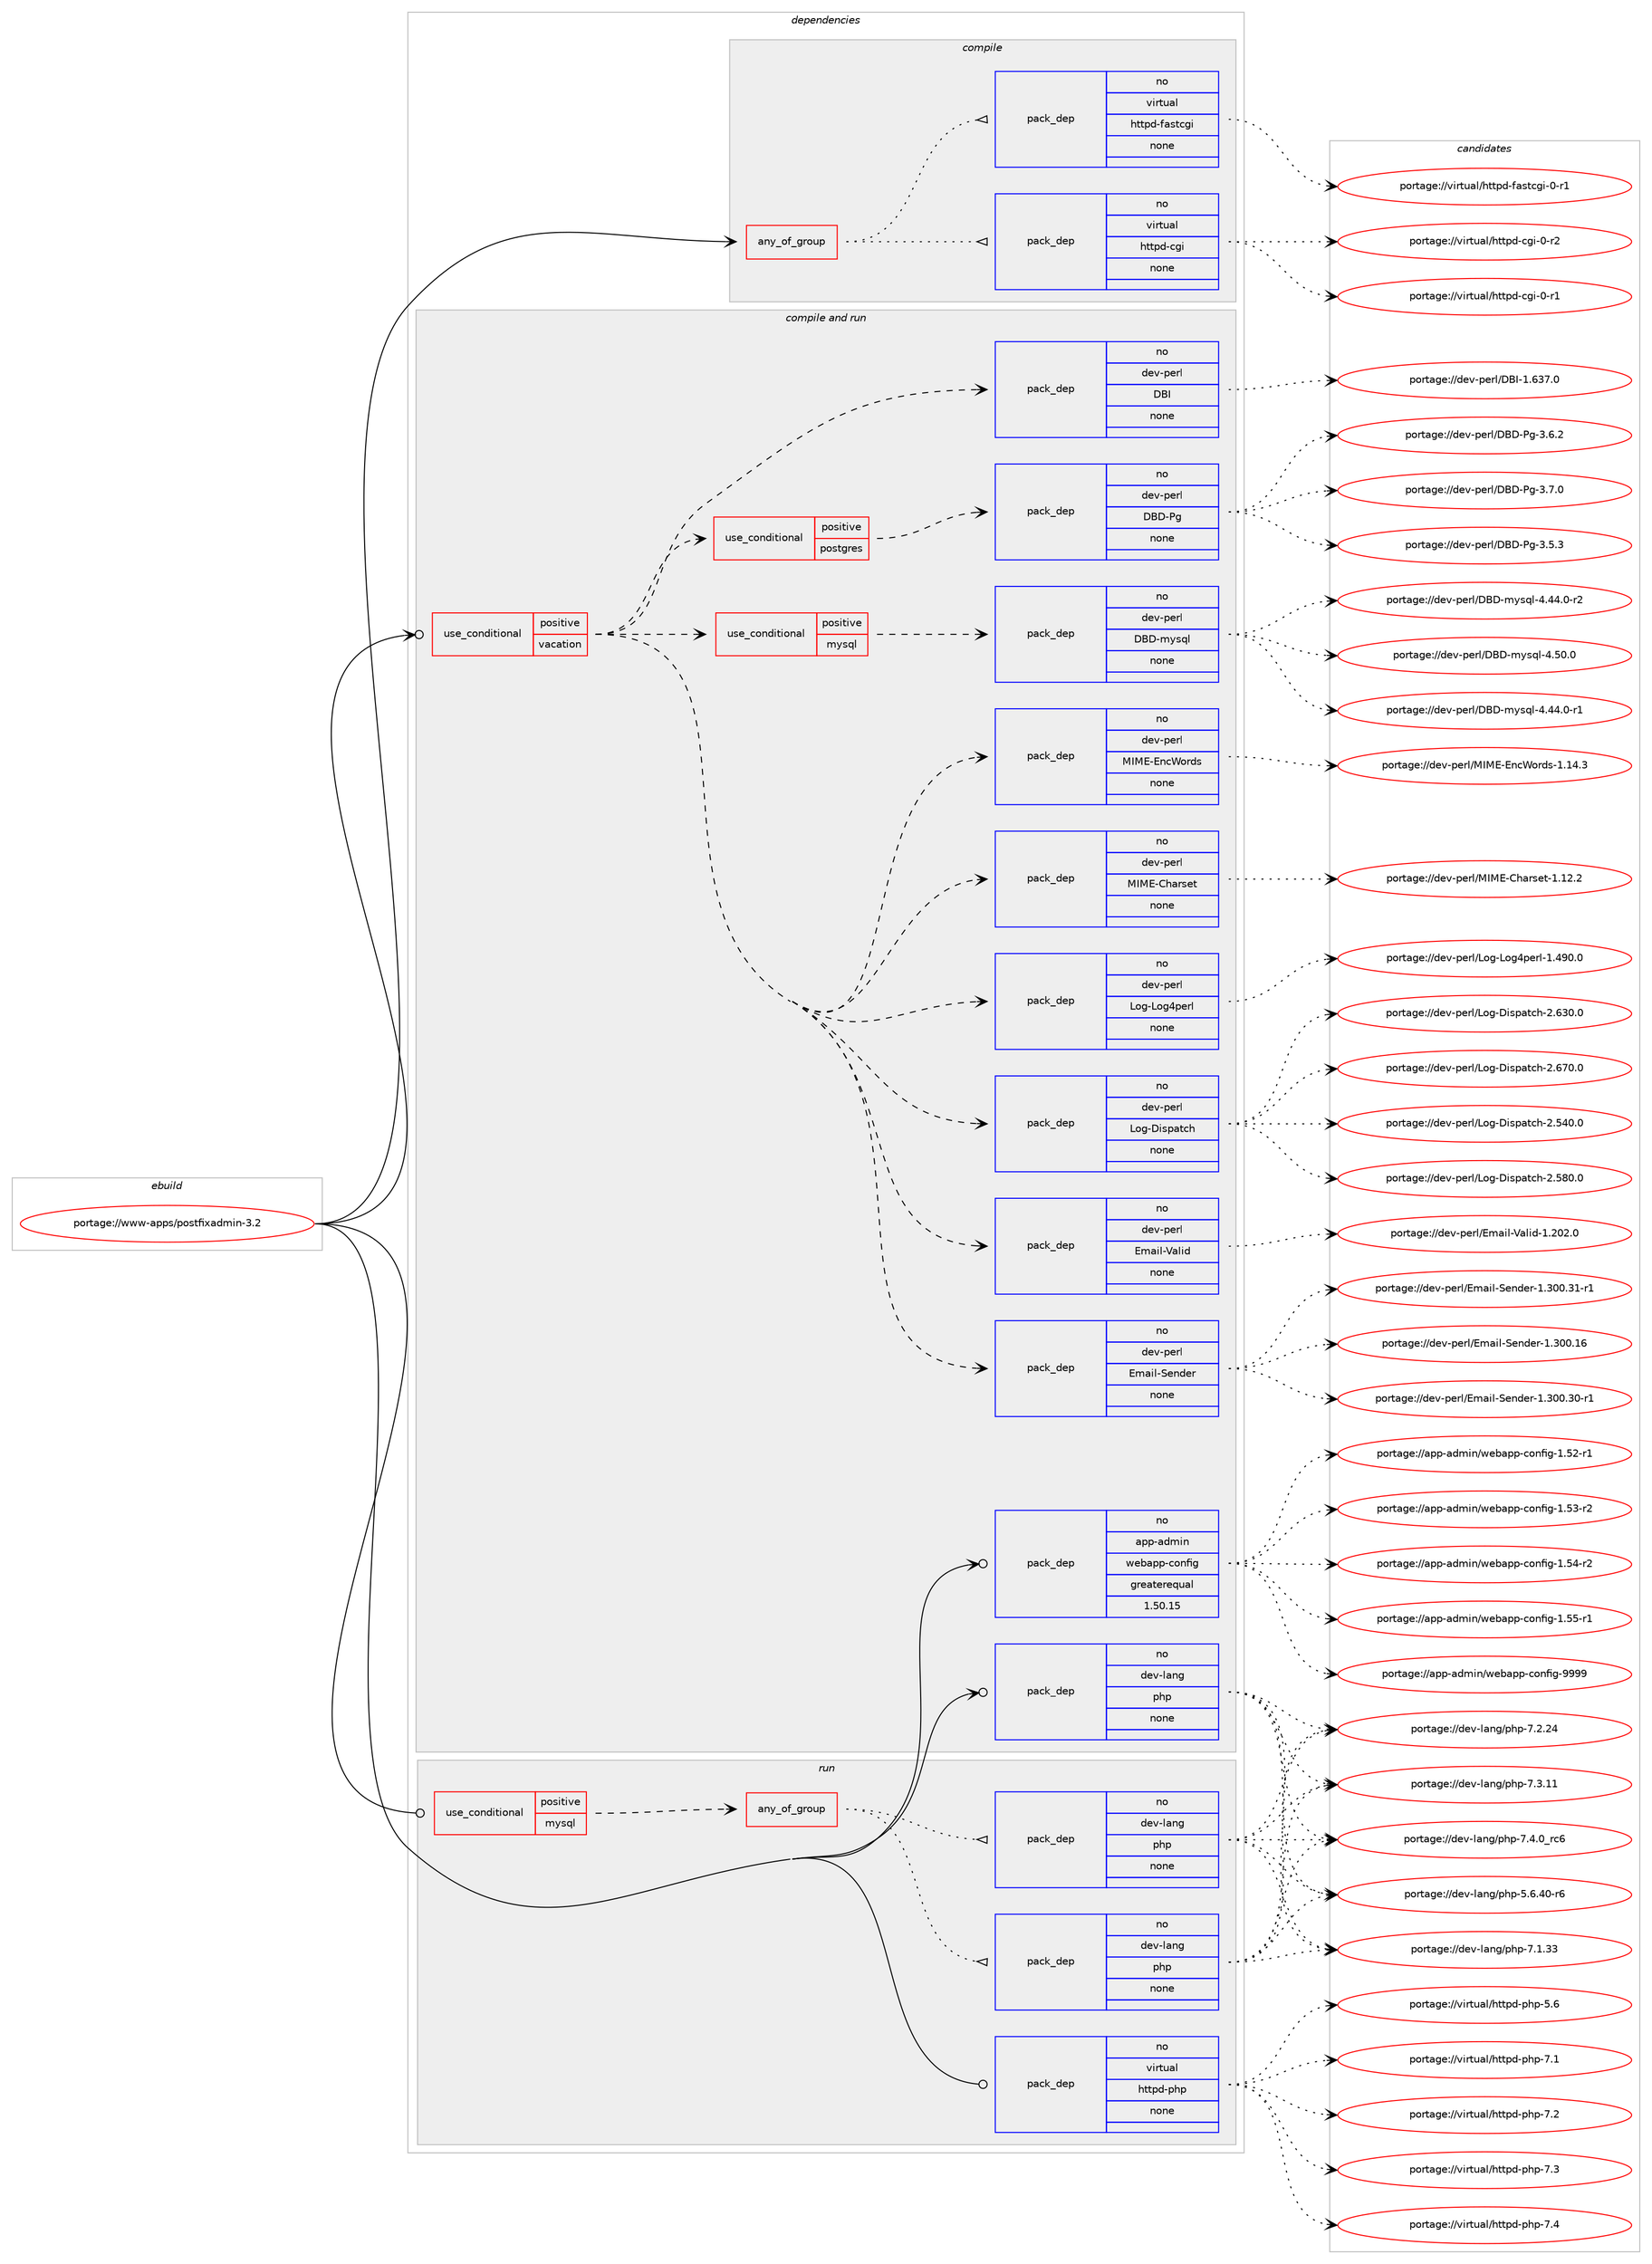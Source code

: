 digraph prolog {

# *************
# Graph options
# *************

newrank=true;
concentrate=true;
compound=true;
graph [rankdir=LR,fontname=Helvetica,fontsize=10,ranksep=1.5];#, ranksep=2.5, nodesep=0.2];
edge  [arrowhead=vee];
node  [fontname=Helvetica,fontsize=10];

# **********
# The ebuild
# **********

subgraph cluster_leftcol {
color=gray;
rank=same;
label=<<i>ebuild</i>>;
id [label="portage://www-apps/postfixadmin-3.2", color=red, width=4, href="../www-apps/postfixadmin-3.2.svg"];
}

# ****************
# The dependencies
# ****************

subgraph cluster_midcol {
color=gray;
label=<<i>dependencies</i>>;
subgraph cluster_compile {
fillcolor="#eeeeee";
style=filled;
label=<<i>compile</i>>;
subgraph any7523 {
dependency439678 [label=<<TABLE BORDER="0" CELLBORDER="1" CELLSPACING="0" CELLPADDING="4"><TR><TD CELLPADDING="10">any_of_group</TD></TR></TABLE>>, shape=none, color=red];subgraph pack326022 {
dependency439679 [label=<<TABLE BORDER="0" CELLBORDER="1" CELLSPACING="0" CELLPADDING="4" WIDTH="220"><TR><TD ROWSPAN="6" CELLPADDING="30">pack_dep</TD></TR><TR><TD WIDTH="110">no</TD></TR><TR><TD>virtual</TD></TR><TR><TD>httpd-cgi</TD></TR><TR><TD>none</TD></TR><TR><TD></TD></TR></TABLE>>, shape=none, color=blue];
}
dependency439678:e -> dependency439679:w [weight=20,style="dotted",arrowhead="oinv"];
subgraph pack326023 {
dependency439680 [label=<<TABLE BORDER="0" CELLBORDER="1" CELLSPACING="0" CELLPADDING="4" WIDTH="220"><TR><TD ROWSPAN="6" CELLPADDING="30">pack_dep</TD></TR><TR><TD WIDTH="110">no</TD></TR><TR><TD>virtual</TD></TR><TR><TD>httpd-fastcgi</TD></TR><TR><TD>none</TD></TR><TR><TD></TD></TR></TABLE>>, shape=none, color=blue];
}
dependency439678:e -> dependency439680:w [weight=20,style="dotted",arrowhead="oinv"];
}
id:e -> dependency439678:w [weight=20,style="solid",arrowhead="vee"];
}
subgraph cluster_compileandrun {
fillcolor="#eeeeee";
style=filled;
label=<<i>compile and run</i>>;
subgraph cond105862 {
dependency439681 [label=<<TABLE BORDER="0" CELLBORDER="1" CELLSPACING="0" CELLPADDING="4"><TR><TD ROWSPAN="3" CELLPADDING="10">use_conditional</TD></TR><TR><TD>positive</TD></TR><TR><TD>vacation</TD></TR></TABLE>>, shape=none, color=red];
subgraph pack326024 {
dependency439682 [label=<<TABLE BORDER="0" CELLBORDER="1" CELLSPACING="0" CELLPADDING="4" WIDTH="220"><TR><TD ROWSPAN="6" CELLPADDING="30">pack_dep</TD></TR><TR><TD WIDTH="110">no</TD></TR><TR><TD>dev-perl</TD></TR><TR><TD>DBI</TD></TR><TR><TD>none</TD></TR><TR><TD></TD></TR></TABLE>>, shape=none, color=blue];
}
dependency439681:e -> dependency439682:w [weight=20,style="dashed",arrowhead="vee"];
subgraph pack326025 {
dependency439683 [label=<<TABLE BORDER="0" CELLBORDER="1" CELLSPACING="0" CELLPADDING="4" WIDTH="220"><TR><TD ROWSPAN="6" CELLPADDING="30">pack_dep</TD></TR><TR><TD WIDTH="110">no</TD></TR><TR><TD>dev-perl</TD></TR><TR><TD>Email-Sender</TD></TR><TR><TD>none</TD></TR><TR><TD></TD></TR></TABLE>>, shape=none, color=blue];
}
dependency439681:e -> dependency439683:w [weight=20,style="dashed",arrowhead="vee"];
subgraph pack326026 {
dependency439684 [label=<<TABLE BORDER="0" CELLBORDER="1" CELLSPACING="0" CELLPADDING="4" WIDTH="220"><TR><TD ROWSPAN="6" CELLPADDING="30">pack_dep</TD></TR><TR><TD WIDTH="110">no</TD></TR><TR><TD>dev-perl</TD></TR><TR><TD>Email-Valid</TD></TR><TR><TD>none</TD></TR><TR><TD></TD></TR></TABLE>>, shape=none, color=blue];
}
dependency439681:e -> dependency439684:w [weight=20,style="dashed",arrowhead="vee"];
subgraph pack326027 {
dependency439685 [label=<<TABLE BORDER="0" CELLBORDER="1" CELLSPACING="0" CELLPADDING="4" WIDTH="220"><TR><TD ROWSPAN="6" CELLPADDING="30">pack_dep</TD></TR><TR><TD WIDTH="110">no</TD></TR><TR><TD>dev-perl</TD></TR><TR><TD>Log-Dispatch</TD></TR><TR><TD>none</TD></TR><TR><TD></TD></TR></TABLE>>, shape=none, color=blue];
}
dependency439681:e -> dependency439685:w [weight=20,style="dashed",arrowhead="vee"];
subgraph pack326028 {
dependency439686 [label=<<TABLE BORDER="0" CELLBORDER="1" CELLSPACING="0" CELLPADDING="4" WIDTH="220"><TR><TD ROWSPAN="6" CELLPADDING="30">pack_dep</TD></TR><TR><TD WIDTH="110">no</TD></TR><TR><TD>dev-perl</TD></TR><TR><TD>Log-Log4perl</TD></TR><TR><TD>none</TD></TR><TR><TD></TD></TR></TABLE>>, shape=none, color=blue];
}
dependency439681:e -> dependency439686:w [weight=20,style="dashed",arrowhead="vee"];
subgraph pack326029 {
dependency439687 [label=<<TABLE BORDER="0" CELLBORDER="1" CELLSPACING="0" CELLPADDING="4" WIDTH="220"><TR><TD ROWSPAN="6" CELLPADDING="30">pack_dep</TD></TR><TR><TD WIDTH="110">no</TD></TR><TR><TD>dev-perl</TD></TR><TR><TD>MIME-Charset</TD></TR><TR><TD>none</TD></TR><TR><TD></TD></TR></TABLE>>, shape=none, color=blue];
}
dependency439681:e -> dependency439687:w [weight=20,style="dashed",arrowhead="vee"];
subgraph pack326030 {
dependency439688 [label=<<TABLE BORDER="0" CELLBORDER="1" CELLSPACING="0" CELLPADDING="4" WIDTH="220"><TR><TD ROWSPAN="6" CELLPADDING="30">pack_dep</TD></TR><TR><TD WIDTH="110">no</TD></TR><TR><TD>dev-perl</TD></TR><TR><TD>MIME-EncWords</TD></TR><TR><TD>none</TD></TR><TR><TD></TD></TR></TABLE>>, shape=none, color=blue];
}
dependency439681:e -> dependency439688:w [weight=20,style="dashed",arrowhead="vee"];
subgraph cond105863 {
dependency439689 [label=<<TABLE BORDER="0" CELLBORDER="1" CELLSPACING="0" CELLPADDING="4"><TR><TD ROWSPAN="3" CELLPADDING="10">use_conditional</TD></TR><TR><TD>positive</TD></TR><TR><TD>mysql</TD></TR></TABLE>>, shape=none, color=red];
subgraph pack326031 {
dependency439690 [label=<<TABLE BORDER="0" CELLBORDER="1" CELLSPACING="0" CELLPADDING="4" WIDTH="220"><TR><TD ROWSPAN="6" CELLPADDING="30">pack_dep</TD></TR><TR><TD WIDTH="110">no</TD></TR><TR><TD>dev-perl</TD></TR><TR><TD>DBD-mysql</TD></TR><TR><TD>none</TD></TR><TR><TD></TD></TR></TABLE>>, shape=none, color=blue];
}
dependency439689:e -> dependency439690:w [weight=20,style="dashed",arrowhead="vee"];
}
dependency439681:e -> dependency439689:w [weight=20,style="dashed",arrowhead="vee"];
subgraph cond105864 {
dependency439691 [label=<<TABLE BORDER="0" CELLBORDER="1" CELLSPACING="0" CELLPADDING="4"><TR><TD ROWSPAN="3" CELLPADDING="10">use_conditional</TD></TR><TR><TD>positive</TD></TR><TR><TD>postgres</TD></TR></TABLE>>, shape=none, color=red];
subgraph pack326032 {
dependency439692 [label=<<TABLE BORDER="0" CELLBORDER="1" CELLSPACING="0" CELLPADDING="4" WIDTH="220"><TR><TD ROWSPAN="6" CELLPADDING="30">pack_dep</TD></TR><TR><TD WIDTH="110">no</TD></TR><TR><TD>dev-perl</TD></TR><TR><TD>DBD-Pg</TD></TR><TR><TD>none</TD></TR><TR><TD></TD></TR></TABLE>>, shape=none, color=blue];
}
dependency439691:e -> dependency439692:w [weight=20,style="dashed",arrowhead="vee"];
}
dependency439681:e -> dependency439691:w [weight=20,style="dashed",arrowhead="vee"];
}
id:e -> dependency439681:w [weight=20,style="solid",arrowhead="odotvee"];
subgraph pack326033 {
dependency439693 [label=<<TABLE BORDER="0" CELLBORDER="1" CELLSPACING="0" CELLPADDING="4" WIDTH="220"><TR><TD ROWSPAN="6" CELLPADDING="30">pack_dep</TD></TR><TR><TD WIDTH="110">no</TD></TR><TR><TD>app-admin</TD></TR><TR><TD>webapp-config</TD></TR><TR><TD>greaterequal</TD></TR><TR><TD>1.50.15</TD></TR></TABLE>>, shape=none, color=blue];
}
id:e -> dependency439693:w [weight=20,style="solid",arrowhead="odotvee"];
subgraph pack326034 {
dependency439694 [label=<<TABLE BORDER="0" CELLBORDER="1" CELLSPACING="0" CELLPADDING="4" WIDTH="220"><TR><TD ROWSPAN="6" CELLPADDING="30">pack_dep</TD></TR><TR><TD WIDTH="110">no</TD></TR><TR><TD>dev-lang</TD></TR><TR><TD>php</TD></TR><TR><TD>none</TD></TR><TR><TD></TD></TR></TABLE>>, shape=none, color=blue];
}
id:e -> dependency439694:w [weight=20,style="solid",arrowhead="odotvee"];
}
subgraph cluster_run {
fillcolor="#eeeeee";
style=filled;
label=<<i>run</i>>;
subgraph cond105865 {
dependency439695 [label=<<TABLE BORDER="0" CELLBORDER="1" CELLSPACING="0" CELLPADDING="4"><TR><TD ROWSPAN="3" CELLPADDING="10">use_conditional</TD></TR><TR><TD>positive</TD></TR><TR><TD>mysql</TD></TR></TABLE>>, shape=none, color=red];
subgraph any7524 {
dependency439696 [label=<<TABLE BORDER="0" CELLBORDER="1" CELLSPACING="0" CELLPADDING="4"><TR><TD CELLPADDING="10">any_of_group</TD></TR></TABLE>>, shape=none, color=red];subgraph pack326035 {
dependency439697 [label=<<TABLE BORDER="0" CELLBORDER="1" CELLSPACING="0" CELLPADDING="4" WIDTH="220"><TR><TD ROWSPAN="6" CELLPADDING="30">pack_dep</TD></TR><TR><TD WIDTH="110">no</TD></TR><TR><TD>dev-lang</TD></TR><TR><TD>php</TD></TR><TR><TD>none</TD></TR><TR><TD></TD></TR></TABLE>>, shape=none, color=blue];
}
dependency439696:e -> dependency439697:w [weight=20,style="dotted",arrowhead="oinv"];
subgraph pack326036 {
dependency439698 [label=<<TABLE BORDER="0" CELLBORDER="1" CELLSPACING="0" CELLPADDING="4" WIDTH="220"><TR><TD ROWSPAN="6" CELLPADDING="30">pack_dep</TD></TR><TR><TD WIDTH="110">no</TD></TR><TR><TD>dev-lang</TD></TR><TR><TD>php</TD></TR><TR><TD>none</TD></TR><TR><TD></TD></TR></TABLE>>, shape=none, color=blue];
}
dependency439696:e -> dependency439698:w [weight=20,style="dotted",arrowhead="oinv"];
}
dependency439695:e -> dependency439696:w [weight=20,style="dashed",arrowhead="vee"];
}
id:e -> dependency439695:w [weight=20,style="solid",arrowhead="odot"];
subgraph pack326037 {
dependency439699 [label=<<TABLE BORDER="0" CELLBORDER="1" CELLSPACING="0" CELLPADDING="4" WIDTH="220"><TR><TD ROWSPAN="6" CELLPADDING="30">pack_dep</TD></TR><TR><TD WIDTH="110">no</TD></TR><TR><TD>virtual</TD></TR><TR><TD>httpd-php</TD></TR><TR><TD>none</TD></TR><TR><TD></TD></TR></TABLE>>, shape=none, color=blue];
}
id:e -> dependency439699:w [weight=20,style="solid",arrowhead="odot"];
}
}

# **************
# The candidates
# **************

subgraph cluster_choices {
rank=same;
color=gray;
label=<<i>candidates</i>>;

subgraph choice326022 {
color=black;
nodesep=1;
choiceportage1181051141161179710847104116116112100459910310545484511449 [label="portage://virtual/httpd-cgi-0-r1", color=red, width=4,href="../virtual/httpd-cgi-0-r1.svg"];
choiceportage1181051141161179710847104116116112100459910310545484511450 [label="portage://virtual/httpd-cgi-0-r2", color=red, width=4,href="../virtual/httpd-cgi-0-r2.svg"];
dependency439679:e -> choiceportage1181051141161179710847104116116112100459910310545484511449:w [style=dotted,weight="100"];
dependency439679:e -> choiceportage1181051141161179710847104116116112100459910310545484511450:w [style=dotted,weight="100"];
}
subgraph choice326023 {
color=black;
nodesep=1;
choiceportage118105114116117971084710411611611210045102971151169910310545484511449 [label="portage://virtual/httpd-fastcgi-0-r1", color=red, width=4,href="../virtual/httpd-fastcgi-0-r1.svg"];
dependency439680:e -> choiceportage118105114116117971084710411611611210045102971151169910310545484511449:w [style=dotted,weight="100"];
}
subgraph choice326024 {
color=black;
nodesep=1;
choiceportage10010111845112101114108476866734549465451554648 [label="portage://dev-perl/DBI-1.637.0", color=red, width=4,href="../dev-perl/DBI-1.637.0.svg"];
dependency439682:e -> choiceportage10010111845112101114108476866734549465451554648:w [style=dotted,weight="100"];
}
subgraph choice326025 {
color=black;
nodesep=1;
choiceportage100101118451121011141084769109971051084583101110100101114454946514848464954 [label="portage://dev-perl/Email-Sender-1.300.16", color=red, width=4,href="../dev-perl/Email-Sender-1.300.16.svg"];
choiceportage1001011184511210111410847691099710510845831011101001011144549465148484651484511449 [label="portage://dev-perl/Email-Sender-1.300.30-r1", color=red, width=4,href="../dev-perl/Email-Sender-1.300.30-r1.svg"];
choiceportage1001011184511210111410847691099710510845831011101001011144549465148484651494511449 [label="portage://dev-perl/Email-Sender-1.300.31-r1", color=red, width=4,href="../dev-perl/Email-Sender-1.300.31-r1.svg"];
dependency439683:e -> choiceportage100101118451121011141084769109971051084583101110100101114454946514848464954:w [style=dotted,weight="100"];
dependency439683:e -> choiceportage1001011184511210111410847691099710510845831011101001011144549465148484651484511449:w [style=dotted,weight="100"];
dependency439683:e -> choiceportage1001011184511210111410847691099710510845831011101001011144549465148484651494511449:w [style=dotted,weight="100"];
}
subgraph choice326026 {
color=black;
nodesep=1;
choiceportage100101118451121011141084769109971051084586971081051004549465048504648 [label="portage://dev-perl/Email-Valid-1.202.0", color=red, width=4,href="../dev-perl/Email-Valid-1.202.0.svg"];
dependency439684:e -> choiceportage100101118451121011141084769109971051084586971081051004549465048504648:w [style=dotted,weight="100"];
}
subgraph choice326027 {
color=black;
nodesep=1;
choiceportage100101118451121011141084776111103456810511511297116991044550465352484648 [label="portage://dev-perl/Log-Dispatch-2.540.0", color=red, width=4,href="../dev-perl/Log-Dispatch-2.540.0.svg"];
choiceportage100101118451121011141084776111103456810511511297116991044550465356484648 [label="portage://dev-perl/Log-Dispatch-2.580.0", color=red, width=4,href="../dev-perl/Log-Dispatch-2.580.0.svg"];
choiceportage100101118451121011141084776111103456810511511297116991044550465451484648 [label="portage://dev-perl/Log-Dispatch-2.630.0", color=red, width=4,href="../dev-perl/Log-Dispatch-2.630.0.svg"];
choiceportage100101118451121011141084776111103456810511511297116991044550465455484648 [label="portage://dev-perl/Log-Dispatch-2.670.0", color=red, width=4,href="../dev-perl/Log-Dispatch-2.670.0.svg"];
dependency439685:e -> choiceportage100101118451121011141084776111103456810511511297116991044550465352484648:w [style=dotted,weight="100"];
dependency439685:e -> choiceportage100101118451121011141084776111103456810511511297116991044550465356484648:w [style=dotted,weight="100"];
dependency439685:e -> choiceportage100101118451121011141084776111103456810511511297116991044550465451484648:w [style=dotted,weight="100"];
dependency439685:e -> choiceportage100101118451121011141084776111103456810511511297116991044550465455484648:w [style=dotted,weight="100"];
}
subgraph choice326028 {
color=black;
nodesep=1;
choiceportage1001011184511210111410847761111034576111103521121011141084549465257484648 [label="portage://dev-perl/Log-Log4perl-1.490.0", color=red, width=4,href="../dev-perl/Log-Log4perl-1.490.0.svg"];
dependency439686:e -> choiceportage1001011184511210111410847761111034576111103521121011141084549465257484648:w [style=dotted,weight="100"];
}
subgraph choice326029 {
color=black;
nodesep=1;
choiceportage10010111845112101114108477773776945671049711411510111645494649504650 [label="portage://dev-perl/MIME-Charset-1.12.2", color=red, width=4,href="../dev-perl/MIME-Charset-1.12.2.svg"];
dependency439687:e -> choiceportage10010111845112101114108477773776945671049711411510111645494649504650:w [style=dotted,weight="100"];
}
subgraph choice326030 {
color=black;
nodesep=1;
choiceportage1001011184511210111410847777377694569110998711111410011545494649524651 [label="portage://dev-perl/MIME-EncWords-1.14.3", color=red, width=4,href="../dev-perl/MIME-EncWords-1.14.3.svg"];
dependency439688:e -> choiceportage1001011184511210111410847777377694569110998711111410011545494649524651:w [style=dotted,weight="100"];
}
subgraph choice326031 {
color=black;
nodesep=1;
choiceportage100101118451121011141084768666845109121115113108455246525246484511449 [label="portage://dev-perl/DBD-mysql-4.44.0-r1", color=red, width=4,href="../dev-perl/DBD-mysql-4.44.0-r1.svg"];
choiceportage100101118451121011141084768666845109121115113108455246525246484511450 [label="portage://dev-perl/DBD-mysql-4.44.0-r2", color=red, width=4,href="../dev-perl/DBD-mysql-4.44.0-r2.svg"];
choiceportage10010111845112101114108476866684510912111511310845524653484648 [label="portage://dev-perl/DBD-mysql-4.50.0", color=red, width=4,href="../dev-perl/DBD-mysql-4.50.0.svg"];
dependency439690:e -> choiceportage100101118451121011141084768666845109121115113108455246525246484511449:w [style=dotted,weight="100"];
dependency439690:e -> choiceportage100101118451121011141084768666845109121115113108455246525246484511450:w [style=dotted,weight="100"];
dependency439690:e -> choiceportage10010111845112101114108476866684510912111511310845524653484648:w [style=dotted,weight="100"];
}
subgraph choice326032 {
color=black;
nodesep=1;
choiceportage10010111845112101114108476866684580103455146534651 [label="portage://dev-perl/DBD-Pg-3.5.3", color=red, width=4,href="../dev-perl/DBD-Pg-3.5.3.svg"];
choiceportage10010111845112101114108476866684580103455146544650 [label="portage://dev-perl/DBD-Pg-3.6.2", color=red, width=4,href="../dev-perl/DBD-Pg-3.6.2.svg"];
choiceportage10010111845112101114108476866684580103455146554648 [label="portage://dev-perl/DBD-Pg-3.7.0", color=red, width=4,href="../dev-perl/DBD-Pg-3.7.0.svg"];
dependency439692:e -> choiceportage10010111845112101114108476866684580103455146534651:w [style=dotted,weight="100"];
dependency439692:e -> choiceportage10010111845112101114108476866684580103455146544650:w [style=dotted,weight="100"];
dependency439692:e -> choiceportage10010111845112101114108476866684580103455146554648:w [style=dotted,weight="100"];
}
subgraph choice326033 {
color=black;
nodesep=1;
choiceportage971121124597100109105110471191019897112112459911111010210510345494653504511449 [label="portage://app-admin/webapp-config-1.52-r1", color=red, width=4,href="../app-admin/webapp-config-1.52-r1.svg"];
choiceportage971121124597100109105110471191019897112112459911111010210510345494653514511450 [label="portage://app-admin/webapp-config-1.53-r2", color=red, width=4,href="../app-admin/webapp-config-1.53-r2.svg"];
choiceportage971121124597100109105110471191019897112112459911111010210510345494653524511450 [label="portage://app-admin/webapp-config-1.54-r2", color=red, width=4,href="../app-admin/webapp-config-1.54-r2.svg"];
choiceportage971121124597100109105110471191019897112112459911111010210510345494653534511449 [label="portage://app-admin/webapp-config-1.55-r1", color=red, width=4,href="../app-admin/webapp-config-1.55-r1.svg"];
choiceportage97112112459710010910511047119101989711211245991111101021051034557575757 [label="portage://app-admin/webapp-config-9999", color=red, width=4,href="../app-admin/webapp-config-9999.svg"];
dependency439693:e -> choiceportage971121124597100109105110471191019897112112459911111010210510345494653504511449:w [style=dotted,weight="100"];
dependency439693:e -> choiceportage971121124597100109105110471191019897112112459911111010210510345494653514511450:w [style=dotted,weight="100"];
dependency439693:e -> choiceportage971121124597100109105110471191019897112112459911111010210510345494653524511450:w [style=dotted,weight="100"];
dependency439693:e -> choiceportage971121124597100109105110471191019897112112459911111010210510345494653534511449:w [style=dotted,weight="100"];
dependency439693:e -> choiceportage97112112459710010910511047119101989711211245991111101021051034557575757:w [style=dotted,weight="100"];
}
subgraph choice326034 {
color=black;
nodesep=1;
choiceportage100101118451089711010347112104112455346544652484511454 [label="portage://dev-lang/php-5.6.40-r6", color=red, width=4,href="../dev-lang/php-5.6.40-r6.svg"];
choiceportage10010111845108971101034711210411245554649465151 [label="portage://dev-lang/php-7.1.33", color=red, width=4,href="../dev-lang/php-7.1.33.svg"];
choiceportage10010111845108971101034711210411245554650465052 [label="portage://dev-lang/php-7.2.24", color=red, width=4,href="../dev-lang/php-7.2.24.svg"];
choiceportage10010111845108971101034711210411245554651464949 [label="portage://dev-lang/php-7.3.11", color=red, width=4,href="../dev-lang/php-7.3.11.svg"];
choiceportage100101118451089711010347112104112455546524648951149954 [label="portage://dev-lang/php-7.4.0_rc6", color=red, width=4,href="../dev-lang/php-7.4.0_rc6.svg"];
dependency439694:e -> choiceportage100101118451089711010347112104112455346544652484511454:w [style=dotted,weight="100"];
dependency439694:e -> choiceportage10010111845108971101034711210411245554649465151:w [style=dotted,weight="100"];
dependency439694:e -> choiceportage10010111845108971101034711210411245554650465052:w [style=dotted,weight="100"];
dependency439694:e -> choiceportage10010111845108971101034711210411245554651464949:w [style=dotted,weight="100"];
dependency439694:e -> choiceportage100101118451089711010347112104112455546524648951149954:w [style=dotted,weight="100"];
}
subgraph choice326035 {
color=black;
nodesep=1;
choiceportage100101118451089711010347112104112455346544652484511454 [label="portage://dev-lang/php-5.6.40-r6", color=red, width=4,href="../dev-lang/php-5.6.40-r6.svg"];
choiceportage10010111845108971101034711210411245554649465151 [label="portage://dev-lang/php-7.1.33", color=red, width=4,href="../dev-lang/php-7.1.33.svg"];
choiceportage10010111845108971101034711210411245554650465052 [label="portage://dev-lang/php-7.2.24", color=red, width=4,href="../dev-lang/php-7.2.24.svg"];
choiceportage10010111845108971101034711210411245554651464949 [label="portage://dev-lang/php-7.3.11", color=red, width=4,href="../dev-lang/php-7.3.11.svg"];
choiceportage100101118451089711010347112104112455546524648951149954 [label="portage://dev-lang/php-7.4.0_rc6", color=red, width=4,href="../dev-lang/php-7.4.0_rc6.svg"];
dependency439697:e -> choiceportage100101118451089711010347112104112455346544652484511454:w [style=dotted,weight="100"];
dependency439697:e -> choiceportage10010111845108971101034711210411245554649465151:w [style=dotted,weight="100"];
dependency439697:e -> choiceportage10010111845108971101034711210411245554650465052:w [style=dotted,weight="100"];
dependency439697:e -> choiceportage10010111845108971101034711210411245554651464949:w [style=dotted,weight="100"];
dependency439697:e -> choiceportage100101118451089711010347112104112455546524648951149954:w [style=dotted,weight="100"];
}
subgraph choice326036 {
color=black;
nodesep=1;
choiceportage100101118451089711010347112104112455346544652484511454 [label="portage://dev-lang/php-5.6.40-r6", color=red, width=4,href="../dev-lang/php-5.6.40-r6.svg"];
choiceportage10010111845108971101034711210411245554649465151 [label="portage://dev-lang/php-7.1.33", color=red, width=4,href="../dev-lang/php-7.1.33.svg"];
choiceportage10010111845108971101034711210411245554650465052 [label="portage://dev-lang/php-7.2.24", color=red, width=4,href="../dev-lang/php-7.2.24.svg"];
choiceportage10010111845108971101034711210411245554651464949 [label="portage://dev-lang/php-7.3.11", color=red, width=4,href="../dev-lang/php-7.3.11.svg"];
choiceportage100101118451089711010347112104112455546524648951149954 [label="portage://dev-lang/php-7.4.0_rc6", color=red, width=4,href="../dev-lang/php-7.4.0_rc6.svg"];
dependency439698:e -> choiceportage100101118451089711010347112104112455346544652484511454:w [style=dotted,weight="100"];
dependency439698:e -> choiceportage10010111845108971101034711210411245554649465151:w [style=dotted,weight="100"];
dependency439698:e -> choiceportage10010111845108971101034711210411245554650465052:w [style=dotted,weight="100"];
dependency439698:e -> choiceportage10010111845108971101034711210411245554651464949:w [style=dotted,weight="100"];
dependency439698:e -> choiceportage100101118451089711010347112104112455546524648951149954:w [style=dotted,weight="100"];
}
subgraph choice326037 {
color=black;
nodesep=1;
choiceportage11810511411611797108471041161161121004511210411245534654 [label="portage://virtual/httpd-php-5.6", color=red, width=4,href="../virtual/httpd-php-5.6.svg"];
choiceportage11810511411611797108471041161161121004511210411245554649 [label="portage://virtual/httpd-php-7.1", color=red, width=4,href="../virtual/httpd-php-7.1.svg"];
choiceportage11810511411611797108471041161161121004511210411245554650 [label="portage://virtual/httpd-php-7.2", color=red, width=4,href="../virtual/httpd-php-7.2.svg"];
choiceportage11810511411611797108471041161161121004511210411245554651 [label="portage://virtual/httpd-php-7.3", color=red, width=4,href="../virtual/httpd-php-7.3.svg"];
choiceportage11810511411611797108471041161161121004511210411245554652 [label="portage://virtual/httpd-php-7.4", color=red, width=4,href="../virtual/httpd-php-7.4.svg"];
dependency439699:e -> choiceportage11810511411611797108471041161161121004511210411245534654:w [style=dotted,weight="100"];
dependency439699:e -> choiceportage11810511411611797108471041161161121004511210411245554649:w [style=dotted,weight="100"];
dependency439699:e -> choiceportage11810511411611797108471041161161121004511210411245554650:w [style=dotted,weight="100"];
dependency439699:e -> choiceportage11810511411611797108471041161161121004511210411245554651:w [style=dotted,weight="100"];
dependency439699:e -> choiceportage11810511411611797108471041161161121004511210411245554652:w [style=dotted,weight="100"];
}
}

}
